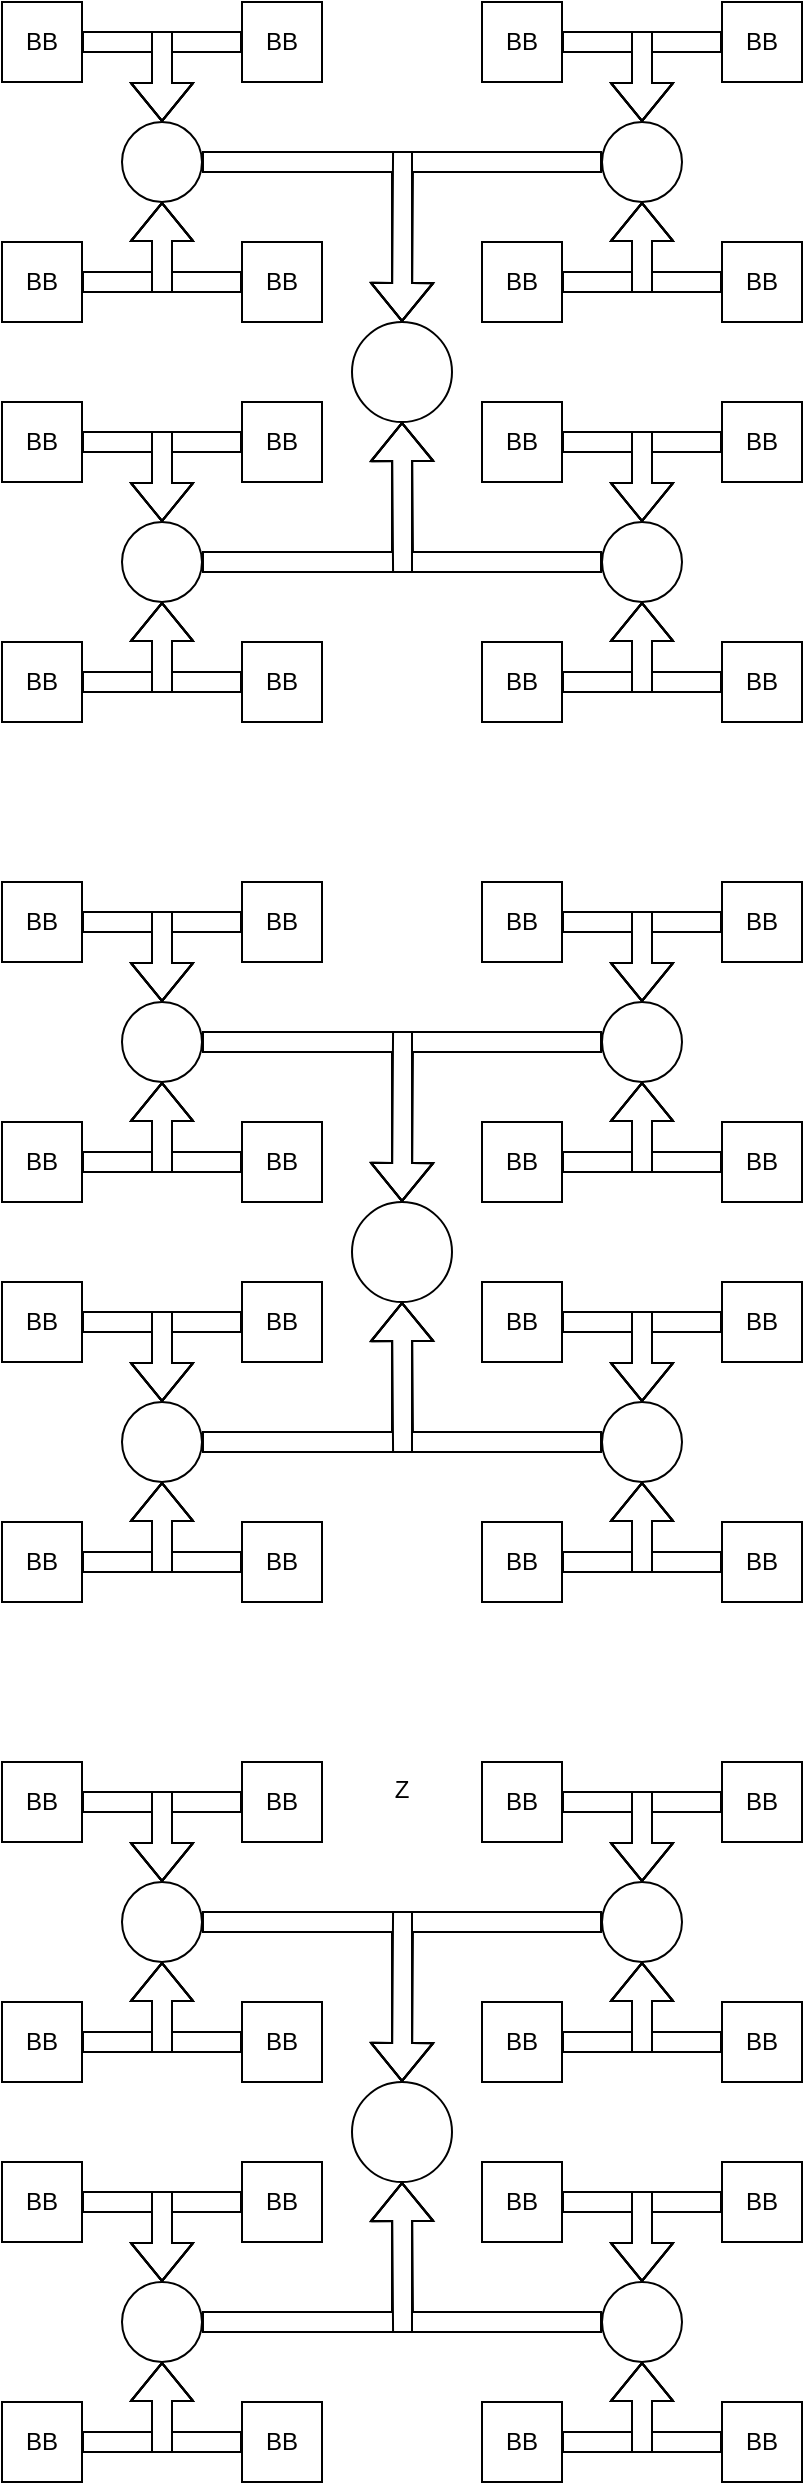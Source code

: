 <mxfile version="10.4.8" type="github"><diagram id="C-JWRk1kyg6GH-OiA57X" name="Page-1"><mxGraphModel dx="1420" dy="621" grid="1" gridSize="10" guides="1" tooltips="1" connect="1" arrows="1" fold="1" page="1" pageScale="1" pageWidth="850" pageHeight="1100" math="0" shadow="0"><root><mxCell id="0"/><mxCell id="1" parent="0"/><mxCell id="O4OScxriI_tctqUObQBz-1" value="" style="group" vertex="1" connectable="0" parent="1"><mxGeometry x="40" y="40" width="400" height="360" as="geometry"/></mxCell><mxCell id="O4OScxriI_tctqUObQBz-2" value="" style="group" vertex="1" connectable="0" parent="O4OScxriI_tctqUObQBz-1"><mxGeometry width="160" height="160" as="geometry"/></mxCell><mxCell id="O4OScxriI_tctqUObQBz-3" value="BB" style="rounded=0;whiteSpace=wrap;html=1;" vertex="1" parent="O4OScxriI_tctqUObQBz-2"><mxGeometry width="40" height="40" as="geometry"/></mxCell><mxCell id="O4OScxriI_tctqUObQBz-4" value="BB" style="rounded=0;whiteSpace=wrap;html=1;" vertex="1" parent="O4OScxriI_tctqUObQBz-2"><mxGeometry x="120" width="40" height="40" as="geometry"/></mxCell><mxCell id="O4OScxriI_tctqUObQBz-5" value="BB" style="rounded=0;whiteSpace=wrap;html=1;" vertex="1" parent="O4OScxriI_tctqUObQBz-2"><mxGeometry x="120" y="120" width="40" height="40" as="geometry"/></mxCell><mxCell id="O4OScxriI_tctqUObQBz-6" value="BB" style="rounded=0;whiteSpace=wrap;html=1;" vertex="1" parent="O4OScxriI_tctqUObQBz-2"><mxGeometry y="120" width="40" height="40" as="geometry"/></mxCell><mxCell id="O4OScxriI_tctqUObQBz-7" value="" style="ellipse;whiteSpace=wrap;html=1;aspect=fixed;" vertex="1" parent="O4OScxriI_tctqUObQBz-2"><mxGeometry x="60" y="60" width="40" height="40" as="geometry"/></mxCell><mxCell id="O4OScxriI_tctqUObQBz-8" style="edgeStyle=orthogonalEdgeStyle;shape=flexArrow;rounded=0;orthogonalLoop=1;jettySize=auto;html=1;" edge="1" parent="O4OScxriI_tctqUObQBz-2" source="O4OScxriI_tctqUObQBz-3" target="O4OScxriI_tctqUObQBz-7"><mxGeometry relative="1" as="geometry"/></mxCell><mxCell id="O4OScxriI_tctqUObQBz-9" style="edgeStyle=orthogonalEdgeStyle;shape=flexArrow;rounded=0;orthogonalLoop=1;jettySize=auto;html=1;entryX=0.5;entryY=0;entryDx=0;entryDy=0;" edge="1" parent="O4OScxriI_tctqUObQBz-2" source="O4OScxriI_tctqUObQBz-4" target="O4OScxriI_tctqUObQBz-7"><mxGeometry relative="1" as="geometry"/></mxCell><mxCell id="O4OScxriI_tctqUObQBz-10" style="edgeStyle=orthogonalEdgeStyle;shape=flexArrow;rounded=0;orthogonalLoop=1;jettySize=auto;html=1;entryX=0.5;entryY=1;entryDx=0;entryDy=0;" edge="1" parent="O4OScxriI_tctqUObQBz-2" source="O4OScxriI_tctqUObQBz-5" target="O4OScxriI_tctqUObQBz-7"><mxGeometry relative="1" as="geometry"/></mxCell><mxCell id="O4OScxriI_tctqUObQBz-11" style="edgeStyle=orthogonalEdgeStyle;shape=flexArrow;rounded=0;orthogonalLoop=1;jettySize=auto;html=1;entryX=0.5;entryY=1;entryDx=0;entryDy=0;" edge="1" parent="O4OScxriI_tctqUObQBz-2" source="O4OScxriI_tctqUObQBz-6" target="O4OScxriI_tctqUObQBz-7"><mxGeometry relative="1" as="geometry"/></mxCell><mxCell id="O4OScxriI_tctqUObQBz-12" value="" style="group" vertex="1" connectable="0" parent="O4OScxriI_tctqUObQBz-1"><mxGeometry y="200" width="160" height="160" as="geometry"/></mxCell><mxCell id="O4OScxriI_tctqUObQBz-13" value="" style="group" vertex="1" connectable="0" parent="O4OScxriI_tctqUObQBz-12"><mxGeometry width="160" height="160" as="geometry"/></mxCell><mxCell id="O4OScxriI_tctqUObQBz-14" value="" style="group" vertex="1" connectable="0" parent="O4OScxriI_tctqUObQBz-13"><mxGeometry width="160" height="160" as="geometry"/></mxCell><mxCell id="O4OScxriI_tctqUObQBz-15" value="" style="group;container=1;" vertex="1" connectable="0" parent="O4OScxriI_tctqUObQBz-14"><mxGeometry width="160" height="160" as="geometry"/></mxCell><mxCell id="O4OScxriI_tctqUObQBz-16" value="BB" style="rounded=0;whiteSpace=wrap;html=1;" vertex="1" parent="O4OScxriI_tctqUObQBz-15"><mxGeometry width="40" height="40" as="geometry"/></mxCell><mxCell id="O4OScxriI_tctqUObQBz-17" value="BB" style="rounded=0;whiteSpace=wrap;html=1;" vertex="1" parent="O4OScxriI_tctqUObQBz-15"><mxGeometry x="120" width="40" height="40" as="geometry"/></mxCell><mxCell id="O4OScxriI_tctqUObQBz-18" value="BB" style="rounded=0;whiteSpace=wrap;html=1;" vertex="1" parent="O4OScxriI_tctqUObQBz-15"><mxGeometry x="120" y="120" width="40" height="40" as="geometry"/></mxCell><mxCell id="O4OScxriI_tctqUObQBz-19" value="BB" style="rounded=0;whiteSpace=wrap;html=1;" vertex="1" parent="O4OScxriI_tctqUObQBz-15"><mxGeometry y="120" width="40" height="40" as="geometry"/></mxCell><mxCell id="O4OScxriI_tctqUObQBz-20" value="" style="ellipse;whiteSpace=wrap;html=1;aspect=fixed;" vertex="1" parent="O4OScxriI_tctqUObQBz-15"><mxGeometry x="60" y="60" width="40" height="40" as="geometry"/></mxCell><mxCell id="O4OScxriI_tctqUObQBz-21" style="edgeStyle=orthogonalEdgeStyle;shape=flexArrow;rounded=0;orthogonalLoop=1;jettySize=auto;html=1;" edge="1" parent="O4OScxriI_tctqUObQBz-15" source="O4OScxriI_tctqUObQBz-16" target="O4OScxriI_tctqUObQBz-20"><mxGeometry relative="1" as="geometry"/></mxCell><mxCell id="O4OScxriI_tctqUObQBz-22" style="edgeStyle=orthogonalEdgeStyle;shape=flexArrow;rounded=0;orthogonalLoop=1;jettySize=auto;html=1;entryX=0.5;entryY=0;entryDx=0;entryDy=0;" edge="1" parent="O4OScxriI_tctqUObQBz-15" source="O4OScxriI_tctqUObQBz-17" target="O4OScxriI_tctqUObQBz-20"><mxGeometry relative="1" as="geometry"/></mxCell><mxCell id="O4OScxriI_tctqUObQBz-23" style="edgeStyle=orthogonalEdgeStyle;shape=flexArrow;rounded=0;orthogonalLoop=1;jettySize=auto;html=1;entryX=0.5;entryY=1;entryDx=0;entryDy=0;" edge="1" parent="O4OScxriI_tctqUObQBz-15" source="O4OScxriI_tctqUObQBz-18" target="O4OScxriI_tctqUObQBz-20"><mxGeometry relative="1" as="geometry"/></mxCell><mxCell id="O4OScxriI_tctqUObQBz-24" style="edgeStyle=orthogonalEdgeStyle;shape=flexArrow;rounded=0;orthogonalLoop=1;jettySize=auto;html=1;entryX=0.5;entryY=1;entryDx=0;entryDy=0;" edge="1" parent="O4OScxriI_tctqUObQBz-15" source="O4OScxriI_tctqUObQBz-19" target="O4OScxriI_tctqUObQBz-20"><mxGeometry relative="1" as="geometry"/></mxCell><mxCell id="O4OScxriI_tctqUObQBz-25" value="" style="ellipse;whiteSpace=wrap;html=1;aspect=fixed;" vertex="1" parent="O4OScxriI_tctqUObQBz-1"><mxGeometry x="175" y="160" width="50" height="50" as="geometry"/></mxCell><mxCell id="O4OScxriI_tctqUObQBz-26" value="" style="group" vertex="1" connectable="0" parent="O4OScxriI_tctqUObQBz-1"><mxGeometry x="240" width="160" height="160" as="geometry"/></mxCell><mxCell id="O4OScxriI_tctqUObQBz-27" value="" style="group" vertex="1" connectable="0" parent="O4OScxriI_tctqUObQBz-26"><mxGeometry width="160" height="160" as="geometry"/></mxCell><mxCell id="O4OScxriI_tctqUObQBz-28" value="" style="group;container=1;" vertex="1" connectable="0" parent="O4OScxriI_tctqUObQBz-27"><mxGeometry width="160" height="160" as="geometry"/></mxCell><mxCell id="O4OScxriI_tctqUObQBz-29" value="BB" style="rounded=0;whiteSpace=wrap;html=1;" vertex="1" parent="O4OScxriI_tctqUObQBz-28"><mxGeometry width="40" height="40" as="geometry"/></mxCell><mxCell id="O4OScxriI_tctqUObQBz-30" value="BB" style="rounded=0;whiteSpace=wrap;html=1;" vertex="1" parent="O4OScxriI_tctqUObQBz-28"><mxGeometry x="120" width="40" height="40" as="geometry"/></mxCell><mxCell id="O4OScxriI_tctqUObQBz-31" value="BB" style="rounded=0;whiteSpace=wrap;html=1;" vertex="1" parent="O4OScxriI_tctqUObQBz-28"><mxGeometry x="120" y="120" width="40" height="40" as="geometry"/></mxCell><mxCell id="O4OScxriI_tctqUObQBz-32" value="BB" style="rounded=0;whiteSpace=wrap;html=1;" vertex="1" parent="O4OScxriI_tctqUObQBz-28"><mxGeometry y="120" width="40" height="40" as="geometry"/></mxCell><mxCell id="O4OScxriI_tctqUObQBz-33" value="" style="ellipse;whiteSpace=wrap;html=1;aspect=fixed;" vertex="1" parent="O4OScxriI_tctqUObQBz-28"><mxGeometry x="60" y="60" width="40" height="40" as="geometry"/></mxCell><mxCell id="O4OScxriI_tctqUObQBz-34" style="edgeStyle=orthogonalEdgeStyle;shape=flexArrow;rounded=0;orthogonalLoop=1;jettySize=auto;html=1;" edge="1" parent="O4OScxriI_tctqUObQBz-28" source="O4OScxriI_tctqUObQBz-29" target="O4OScxriI_tctqUObQBz-33"><mxGeometry relative="1" as="geometry"/></mxCell><mxCell id="O4OScxriI_tctqUObQBz-35" style="edgeStyle=orthogonalEdgeStyle;shape=flexArrow;rounded=0;orthogonalLoop=1;jettySize=auto;html=1;entryX=0.5;entryY=0;entryDx=0;entryDy=0;" edge="1" parent="O4OScxriI_tctqUObQBz-28" source="O4OScxriI_tctqUObQBz-30" target="O4OScxriI_tctqUObQBz-33"><mxGeometry relative="1" as="geometry"/></mxCell><mxCell id="O4OScxriI_tctqUObQBz-36" style="edgeStyle=orthogonalEdgeStyle;shape=flexArrow;rounded=0;orthogonalLoop=1;jettySize=auto;html=1;entryX=0.5;entryY=1;entryDx=0;entryDy=0;" edge="1" parent="O4OScxriI_tctqUObQBz-28" source="O4OScxriI_tctqUObQBz-31" target="O4OScxriI_tctqUObQBz-33"><mxGeometry relative="1" as="geometry"/></mxCell><mxCell id="O4OScxriI_tctqUObQBz-37" style="edgeStyle=orthogonalEdgeStyle;shape=flexArrow;rounded=0;orthogonalLoop=1;jettySize=auto;html=1;entryX=0.5;entryY=1;entryDx=0;entryDy=0;" edge="1" parent="O4OScxriI_tctqUObQBz-28" source="O4OScxriI_tctqUObQBz-32" target="O4OScxriI_tctqUObQBz-33"><mxGeometry relative="1" as="geometry"/></mxCell><mxCell id="O4OScxriI_tctqUObQBz-38" value="" style="group" vertex="1" connectable="0" parent="O4OScxriI_tctqUObQBz-1"><mxGeometry x="240" y="200" width="160" height="160" as="geometry"/></mxCell><mxCell id="O4OScxriI_tctqUObQBz-39" value="" style="group" vertex="1" connectable="0" parent="O4OScxriI_tctqUObQBz-38"><mxGeometry width="160" height="160" as="geometry"/></mxCell><mxCell id="O4OScxriI_tctqUObQBz-40" value="" style="group" vertex="1" connectable="0" parent="O4OScxriI_tctqUObQBz-39"><mxGeometry width="160" height="160" as="geometry"/></mxCell><mxCell id="O4OScxriI_tctqUObQBz-41" value="" style="group" vertex="1" connectable="0" parent="O4OScxriI_tctqUObQBz-40"><mxGeometry width="160" height="160" as="geometry"/></mxCell><mxCell id="O4OScxriI_tctqUObQBz-42" value="" style="group" vertex="1" connectable="0" parent="O4OScxriI_tctqUObQBz-41"><mxGeometry width="160" height="160" as="geometry"/></mxCell><mxCell id="O4OScxriI_tctqUObQBz-43" value="" style="group" vertex="1" connectable="0" parent="O4OScxriI_tctqUObQBz-42"><mxGeometry width="160" height="160" as="geometry"/></mxCell><mxCell id="O4OScxriI_tctqUObQBz-44" value="" style="group" vertex="1" connectable="0" parent="O4OScxriI_tctqUObQBz-43"><mxGeometry width="160" height="160" as="geometry"/></mxCell><mxCell id="O4OScxriI_tctqUObQBz-45" value="" style="group" vertex="1" connectable="0" parent="O4OScxriI_tctqUObQBz-44"><mxGeometry width="160" height="160" as="geometry"/></mxCell><mxCell id="O4OScxriI_tctqUObQBz-46" value="" style="group;container=1;" vertex="1" connectable="0" parent="O4OScxriI_tctqUObQBz-45"><mxGeometry width="160" height="160" as="geometry"/></mxCell><mxCell id="O4OScxriI_tctqUObQBz-47" value="BB" style="rounded=0;whiteSpace=wrap;html=1;" vertex="1" parent="O4OScxriI_tctqUObQBz-46"><mxGeometry width="40" height="40" as="geometry"/></mxCell><mxCell id="O4OScxriI_tctqUObQBz-48" value="BB" style="rounded=0;whiteSpace=wrap;html=1;" vertex="1" parent="O4OScxriI_tctqUObQBz-46"><mxGeometry x="120" width="40" height="40" as="geometry"/></mxCell><mxCell id="O4OScxriI_tctqUObQBz-49" value="BB" style="rounded=0;whiteSpace=wrap;html=1;" vertex="1" parent="O4OScxriI_tctqUObQBz-46"><mxGeometry x="120" y="120" width="40" height="40" as="geometry"/></mxCell><mxCell id="O4OScxriI_tctqUObQBz-50" value="BB" style="rounded=0;whiteSpace=wrap;html=1;" vertex="1" parent="O4OScxriI_tctqUObQBz-46"><mxGeometry y="120" width="40" height="40" as="geometry"/></mxCell><mxCell id="O4OScxriI_tctqUObQBz-51" value="" style="ellipse;whiteSpace=wrap;html=1;aspect=fixed;" vertex="1" parent="O4OScxriI_tctqUObQBz-46"><mxGeometry x="60" y="60" width="40" height="40" as="geometry"/></mxCell><mxCell id="O4OScxriI_tctqUObQBz-52" style="edgeStyle=orthogonalEdgeStyle;shape=flexArrow;rounded=0;orthogonalLoop=1;jettySize=auto;html=1;" edge="1" parent="O4OScxriI_tctqUObQBz-46" source="O4OScxriI_tctqUObQBz-47" target="O4OScxriI_tctqUObQBz-51"><mxGeometry relative="1" as="geometry"/></mxCell><mxCell id="O4OScxriI_tctqUObQBz-53" style="edgeStyle=orthogonalEdgeStyle;shape=flexArrow;rounded=0;orthogonalLoop=1;jettySize=auto;html=1;entryX=0.5;entryY=0;entryDx=0;entryDy=0;" edge="1" parent="O4OScxriI_tctqUObQBz-46" source="O4OScxriI_tctqUObQBz-48" target="O4OScxriI_tctqUObQBz-51"><mxGeometry relative="1" as="geometry"/></mxCell><mxCell id="O4OScxriI_tctqUObQBz-54" style="edgeStyle=orthogonalEdgeStyle;shape=flexArrow;rounded=0;orthogonalLoop=1;jettySize=auto;html=1;entryX=0.5;entryY=1;entryDx=0;entryDy=0;" edge="1" parent="O4OScxriI_tctqUObQBz-46" source="O4OScxriI_tctqUObQBz-49" target="O4OScxriI_tctqUObQBz-51"><mxGeometry relative="1" as="geometry"/></mxCell><mxCell id="O4OScxriI_tctqUObQBz-55" style="edgeStyle=orthogonalEdgeStyle;shape=flexArrow;rounded=0;orthogonalLoop=1;jettySize=auto;html=1;entryX=0.5;entryY=1;entryDx=0;entryDy=0;" edge="1" parent="O4OScxriI_tctqUObQBz-46" source="O4OScxriI_tctqUObQBz-50" target="O4OScxriI_tctqUObQBz-51"><mxGeometry relative="1" as="geometry"/></mxCell><mxCell id="O4OScxriI_tctqUObQBz-56" style="edgeStyle=orthogonalEdgeStyle;shape=flexArrow;rounded=0;orthogonalLoop=1;jettySize=auto;html=1;entryX=0.5;entryY=1;entryDx=0;entryDy=0;" edge="1" parent="O4OScxriI_tctqUObQBz-1" source="O4OScxriI_tctqUObQBz-20" target="O4OScxriI_tctqUObQBz-25"><mxGeometry relative="1" as="geometry"/></mxCell><mxCell id="O4OScxriI_tctqUObQBz-57" style="edgeStyle=orthogonalEdgeStyle;shape=flexArrow;rounded=0;orthogonalLoop=1;jettySize=auto;html=1;" edge="1" parent="O4OScxriI_tctqUObQBz-1" source="O4OScxriI_tctqUObQBz-51"><mxGeometry relative="1" as="geometry"><mxPoint x="200" y="210" as="targetPoint"/></mxGeometry></mxCell><mxCell id="O4OScxriI_tctqUObQBz-58" style="edgeStyle=orthogonalEdgeStyle;shape=flexArrow;rounded=0;orthogonalLoop=1;jettySize=auto;html=1;" edge="1" parent="O4OScxriI_tctqUObQBz-1" source="O4OScxriI_tctqUObQBz-7" target="O4OScxriI_tctqUObQBz-25"><mxGeometry relative="1" as="geometry"/></mxCell><mxCell id="O4OScxriI_tctqUObQBz-59" style="edgeStyle=orthogonalEdgeStyle;shape=flexArrow;rounded=0;orthogonalLoop=1;jettySize=auto;html=1;" edge="1" parent="O4OScxriI_tctqUObQBz-1" source="O4OScxriI_tctqUObQBz-33"><mxGeometry relative="1" as="geometry"><mxPoint x="200" y="160" as="targetPoint"/></mxGeometry></mxCell><mxCell id="O4OScxriI_tctqUObQBz-60" value="" style="group" vertex="1" connectable="0" parent="1"><mxGeometry x="40" y="480" width="400" height="360" as="geometry"/></mxCell><mxCell id="O4OScxriI_tctqUObQBz-61" value="" style="group" vertex="1" connectable="0" parent="O4OScxriI_tctqUObQBz-60"><mxGeometry width="160" height="160" as="geometry"/></mxCell><mxCell id="O4OScxriI_tctqUObQBz-62" value="BB" style="rounded=0;whiteSpace=wrap;html=1;" vertex="1" parent="O4OScxriI_tctqUObQBz-61"><mxGeometry width="40" height="40" as="geometry"/></mxCell><mxCell id="O4OScxriI_tctqUObQBz-63" value="BB" style="rounded=0;whiteSpace=wrap;html=1;" vertex="1" parent="O4OScxriI_tctqUObQBz-61"><mxGeometry x="120" width="40" height="40" as="geometry"/></mxCell><mxCell id="O4OScxriI_tctqUObQBz-64" value="BB" style="rounded=0;whiteSpace=wrap;html=1;" vertex="1" parent="O4OScxriI_tctqUObQBz-61"><mxGeometry x="120" y="120" width="40" height="40" as="geometry"/></mxCell><mxCell id="O4OScxriI_tctqUObQBz-65" value="BB" style="rounded=0;whiteSpace=wrap;html=1;" vertex="1" parent="O4OScxriI_tctqUObQBz-61"><mxGeometry y="120" width="40" height="40" as="geometry"/></mxCell><mxCell id="O4OScxriI_tctqUObQBz-66" value="" style="ellipse;whiteSpace=wrap;html=1;aspect=fixed;" vertex="1" parent="O4OScxriI_tctqUObQBz-61"><mxGeometry x="60" y="60" width="40" height="40" as="geometry"/></mxCell><mxCell id="O4OScxriI_tctqUObQBz-67" style="edgeStyle=orthogonalEdgeStyle;shape=flexArrow;rounded=0;orthogonalLoop=1;jettySize=auto;html=1;" edge="1" parent="O4OScxriI_tctqUObQBz-61" source="O4OScxriI_tctqUObQBz-62" target="O4OScxriI_tctqUObQBz-66"><mxGeometry relative="1" as="geometry"/></mxCell><mxCell id="O4OScxriI_tctqUObQBz-68" style="edgeStyle=orthogonalEdgeStyle;shape=flexArrow;rounded=0;orthogonalLoop=1;jettySize=auto;html=1;entryX=0.5;entryY=0;entryDx=0;entryDy=0;" edge="1" parent="O4OScxriI_tctqUObQBz-61" source="O4OScxriI_tctqUObQBz-63" target="O4OScxriI_tctqUObQBz-66"><mxGeometry relative="1" as="geometry"/></mxCell><mxCell id="O4OScxriI_tctqUObQBz-69" style="edgeStyle=orthogonalEdgeStyle;shape=flexArrow;rounded=0;orthogonalLoop=1;jettySize=auto;html=1;entryX=0.5;entryY=1;entryDx=0;entryDy=0;" edge="1" parent="O4OScxriI_tctqUObQBz-61" source="O4OScxriI_tctqUObQBz-64" target="O4OScxriI_tctqUObQBz-66"><mxGeometry relative="1" as="geometry"/></mxCell><mxCell id="O4OScxriI_tctqUObQBz-70" style="edgeStyle=orthogonalEdgeStyle;shape=flexArrow;rounded=0;orthogonalLoop=1;jettySize=auto;html=1;entryX=0.5;entryY=1;entryDx=0;entryDy=0;" edge="1" parent="O4OScxriI_tctqUObQBz-61" source="O4OScxriI_tctqUObQBz-65" target="O4OScxriI_tctqUObQBz-66"><mxGeometry relative="1" as="geometry"/></mxCell><mxCell id="O4OScxriI_tctqUObQBz-71" value="" style="group" vertex="1" connectable="0" parent="O4OScxriI_tctqUObQBz-60"><mxGeometry y="200" width="160" height="160" as="geometry"/></mxCell><mxCell id="O4OScxriI_tctqUObQBz-72" value="" style="group" vertex="1" connectable="0" parent="O4OScxriI_tctqUObQBz-71"><mxGeometry width="160" height="160" as="geometry"/></mxCell><mxCell id="O4OScxriI_tctqUObQBz-73" value="" style="group" vertex="1" connectable="0" parent="O4OScxriI_tctqUObQBz-72"><mxGeometry width="160" height="160" as="geometry"/></mxCell><mxCell id="O4OScxriI_tctqUObQBz-74" value="" style="group;container=1;" vertex="1" connectable="0" parent="O4OScxriI_tctqUObQBz-73"><mxGeometry width="160" height="160" as="geometry"/></mxCell><mxCell id="O4OScxriI_tctqUObQBz-75" value="BB" style="rounded=0;whiteSpace=wrap;html=1;" vertex="1" parent="O4OScxriI_tctqUObQBz-74"><mxGeometry width="40" height="40" as="geometry"/></mxCell><mxCell id="O4OScxriI_tctqUObQBz-76" value="BB" style="rounded=0;whiteSpace=wrap;html=1;" vertex="1" parent="O4OScxriI_tctqUObQBz-74"><mxGeometry x="120" width="40" height="40" as="geometry"/></mxCell><mxCell id="O4OScxriI_tctqUObQBz-77" value="BB" style="rounded=0;whiteSpace=wrap;html=1;" vertex="1" parent="O4OScxriI_tctqUObQBz-74"><mxGeometry x="120" y="120" width="40" height="40" as="geometry"/></mxCell><mxCell id="O4OScxriI_tctqUObQBz-78" value="BB" style="rounded=0;whiteSpace=wrap;html=1;" vertex="1" parent="O4OScxriI_tctqUObQBz-74"><mxGeometry y="120" width="40" height="40" as="geometry"/></mxCell><mxCell id="O4OScxriI_tctqUObQBz-79" value="" style="ellipse;whiteSpace=wrap;html=1;aspect=fixed;" vertex="1" parent="O4OScxriI_tctqUObQBz-74"><mxGeometry x="60" y="60" width="40" height="40" as="geometry"/></mxCell><mxCell id="O4OScxriI_tctqUObQBz-80" style="edgeStyle=orthogonalEdgeStyle;shape=flexArrow;rounded=0;orthogonalLoop=1;jettySize=auto;html=1;" edge="1" parent="O4OScxriI_tctqUObQBz-74" source="O4OScxriI_tctqUObQBz-75" target="O4OScxriI_tctqUObQBz-79"><mxGeometry relative="1" as="geometry"/></mxCell><mxCell id="O4OScxriI_tctqUObQBz-81" style="edgeStyle=orthogonalEdgeStyle;shape=flexArrow;rounded=0;orthogonalLoop=1;jettySize=auto;html=1;entryX=0.5;entryY=0;entryDx=0;entryDy=0;" edge="1" parent="O4OScxriI_tctqUObQBz-74" source="O4OScxriI_tctqUObQBz-76" target="O4OScxriI_tctqUObQBz-79"><mxGeometry relative="1" as="geometry"/></mxCell><mxCell id="O4OScxriI_tctqUObQBz-82" style="edgeStyle=orthogonalEdgeStyle;shape=flexArrow;rounded=0;orthogonalLoop=1;jettySize=auto;html=1;entryX=0.5;entryY=1;entryDx=0;entryDy=0;" edge="1" parent="O4OScxriI_tctqUObQBz-74" source="O4OScxriI_tctqUObQBz-77" target="O4OScxriI_tctqUObQBz-79"><mxGeometry relative="1" as="geometry"/></mxCell><mxCell id="O4OScxriI_tctqUObQBz-83" style="edgeStyle=orthogonalEdgeStyle;shape=flexArrow;rounded=0;orthogonalLoop=1;jettySize=auto;html=1;entryX=0.5;entryY=1;entryDx=0;entryDy=0;" edge="1" parent="O4OScxriI_tctqUObQBz-74" source="O4OScxriI_tctqUObQBz-78" target="O4OScxriI_tctqUObQBz-79"><mxGeometry relative="1" as="geometry"/></mxCell><mxCell id="O4OScxriI_tctqUObQBz-84" value="" style="ellipse;whiteSpace=wrap;html=1;aspect=fixed;" vertex="1" parent="O4OScxriI_tctqUObQBz-60"><mxGeometry x="175" y="160" width="50" height="50" as="geometry"/></mxCell><mxCell id="O4OScxriI_tctqUObQBz-85" value="" style="group" vertex="1" connectable="0" parent="O4OScxriI_tctqUObQBz-60"><mxGeometry x="240" width="160" height="160" as="geometry"/></mxCell><mxCell id="O4OScxriI_tctqUObQBz-86" value="" style="group" vertex="1" connectable="0" parent="O4OScxriI_tctqUObQBz-85"><mxGeometry width="160" height="160" as="geometry"/></mxCell><mxCell id="O4OScxriI_tctqUObQBz-87" value="" style="group;container=1;" vertex="1" connectable="0" parent="O4OScxriI_tctqUObQBz-86"><mxGeometry width="160" height="160" as="geometry"/></mxCell><mxCell id="O4OScxriI_tctqUObQBz-88" value="BB" style="rounded=0;whiteSpace=wrap;html=1;" vertex="1" parent="O4OScxriI_tctqUObQBz-87"><mxGeometry width="40" height="40" as="geometry"/></mxCell><mxCell id="O4OScxriI_tctqUObQBz-89" value="BB" style="rounded=0;whiteSpace=wrap;html=1;" vertex="1" parent="O4OScxriI_tctqUObQBz-87"><mxGeometry x="120" width="40" height="40" as="geometry"/></mxCell><mxCell id="O4OScxriI_tctqUObQBz-90" value="BB" style="rounded=0;whiteSpace=wrap;html=1;" vertex="1" parent="O4OScxriI_tctqUObQBz-87"><mxGeometry x="120" y="120" width="40" height="40" as="geometry"/></mxCell><mxCell id="O4OScxriI_tctqUObQBz-91" value="BB" style="rounded=0;whiteSpace=wrap;html=1;" vertex="1" parent="O4OScxriI_tctqUObQBz-87"><mxGeometry y="120" width="40" height="40" as="geometry"/></mxCell><mxCell id="O4OScxriI_tctqUObQBz-92" value="" style="ellipse;whiteSpace=wrap;html=1;aspect=fixed;" vertex="1" parent="O4OScxriI_tctqUObQBz-87"><mxGeometry x="60" y="60" width="40" height="40" as="geometry"/></mxCell><mxCell id="O4OScxriI_tctqUObQBz-93" style="edgeStyle=orthogonalEdgeStyle;shape=flexArrow;rounded=0;orthogonalLoop=1;jettySize=auto;html=1;" edge="1" parent="O4OScxriI_tctqUObQBz-87" source="O4OScxriI_tctqUObQBz-88" target="O4OScxriI_tctqUObQBz-92"><mxGeometry relative="1" as="geometry"/></mxCell><mxCell id="O4OScxriI_tctqUObQBz-94" style="edgeStyle=orthogonalEdgeStyle;shape=flexArrow;rounded=0;orthogonalLoop=1;jettySize=auto;html=1;entryX=0.5;entryY=0;entryDx=0;entryDy=0;" edge="1" parent="O4OScxriI_tctqUObQBz-87" source="O4OScxriI_tctqUObQBz-89" target="O4OScxriI_tctqUObQBz-92"><mxGeometry relative="1" as="geometry"/></mxCell><mxCell id="O4OScxriI_tctqUObQBz-95" style="edgeStyle=orthogonalEdgeStyle;shape=flexArrow;rounded=0;orthogonalLoop=1;jettySize=auto;html=1;entryX=0.5;entryY=1;entryDx=0;entryDy=0;" edge="1" parent="O4OScxriI_tctqUObQBz-87" source="O4OScxriI_tctqUObQBz-90" target="O4OScxriI_tctqUObQBz-92"><mxGeometry relative="1" as="geometry"/></mxCell><mxCell id="O4OScxriI_tctqUObQBz-96" style="edgeStyle=orthogonalEdgeStyle;shape=flexArrow;rounded=0;orthogonalLoop=1;jettySize=auto;html=1;entryX=0.5;entryY=1;entryDx=0;entryDy=0;" edge="1" parent="O4OScxriI_tctqUObQBz-87" source="O4OScxriI_tctqUObQBz-91" target="O4OScxriI_tctqUObQBz-92"><mxGeometry relative="1" as="geometry"/></mxCell><mxCell id="O4OScxriI_tctqUObQBz-97" value="" style="group" vertex="1" connectable="0" parent="O4OScxriI_tctqUObQBz-60"><mxGeometry x="240" y="200" width="160" height="160" as="geometry"/></mxCell><mxCell id="O4OScxriI_tctqUObQBz-98" value="" style="group" vertex="1" connectable="0" parent="O4OScxriI_tctqUObQBz-97"><mxGeometry width="160" height="160" as="geometry"/></mxCell><mxCell id="O4OScxriI_tctqUObQBz-99" value="" style="group" vertex="1" connectable="0" parent="O4OScxriI_tctqUObQBz-98"><mxGeometry width="160" height="160" as="geometry"/></mxCell><mxCell id="O4OScxriI_tctqUObQBz-100" value="" style="group" vertex="1" connectable="0" parent="O4OScxriI_tctqUObQBz-99"><mxGeometry width="160" height="160" as="geometry"/></mxCell><mxCell id="O4OScxriI_tctqUObQBz-101" value="" style="group" vertex="1" connectable="0" parent="O4OScxriI_tctqUObQBz-100"><mxGeometry width="160" height="160" as="geometry"/></mxCell><mxCell id="O4OScxriI_tctqUObQBz-102" value="" style="group" vertex="1" connectable="0" parent="O4OScxriI_tctqUObQBz-101"><mxGeometry width="160" height="160" as="geometry"/></mxCell><mxCell id="O4OScxriI_tctqUObQBz-103" value="" style="group" vertex="1" connectable="0" parent="O4OScxriI_tctqUObQBz-102"><mxGeometry width="160" height="160" as="geometry"/></mxCell><mxCell id="O4OScxriI_tctqUObQBz-104" value="" style="group" vertex="1" connectable="0" parent="O4OScxriI_tctqUObQBz-103"><mxGeometry width="160" height="160" as="geometry"/></mxCell><mxCell id="O4OScxriI_tctqUObQBz-105" value="" style="group;container=1;" vertex="1" connectable="0" parent="O4OScxriI_tctqUObQBz-104"><mxGeometry width="160" height="160" as="geometry"/></mxCell><mxCell id="O4OScxriI_tctqUObQBz-106" value="BB" style="rounded=0;whiteSpace=wrap;html=1;" vertex="1" parent="O4OScxriI_tctqUObQBz-105"><mxGeometry width="40" height="40" as="geometry"/></mxCell><mxCell id="O4OScxriI_tctqUObQBz-107" value="BB" style="rounded=0;whiteSpace=wrap;html=1;" vertex="1" parent="O4OScxriI_tctqUObQBz-105"><mxGeometry x="120" width="40" height="40" as="geometry"/></mxCell><mxCell id="O4OScxriI_tctqUObQBz-108" value="BB" style="rounded=0;whiteSpace=wrap;html=1;" vertex="1" parent="O4OScxriI_tctqUObQBz-105"><mxGeometry x="120" y="120" width="40" height="40" as="geometry"/></mxCell><mxCell id="O4OScxriI_tctqUObQBz-109" value="BB" style="rounded=0;whiteSpace=wrap;html=1;" vertex="1" parent="O4OScxriI_tctqUObQBz-105"><mxGeometry y="120" width="40" height="40" as="geometry"/></mxCell><mxCell id="O4OScxriI_tctqUObQBz-110" value="" style="ellipse;whiteSpace=wrap;html=1;aspect=fixed;" vertex="1" parent="O4OScxriI_tctqUObQBz-105"><mxGeometry x="60" y="60" width="40" height="40" as="geometry"/></mxCell><mxCell id="O4OScxriI_tctqUObQBz-111" style="edgeStyle=orthogonalEdgeStyle;shape=flexArrow;rounded=0;orthogonalLoop=1;jettySize=auto;html=1;" edge="1" parent="O4OScxriI_tctqUObQBz-105" source="O4OScxriI_tctqUObQBz-106" target="O4OScxriI_tctqUObQBz-110"><mxGeometry relative="1" as="geometry"/></mxCell><mxCell id="O4OScxriI_tctqUObQBz-112" style="edgeStyle=orthogonalEdgeStyle;shape=flexArrow;rounded=0;orthogonalLoop=1;jettySize=auto;html=1;entryX=0.5;entryY=0;entryDx=0;entryDy=0;" edge="1" parent="O4OScxriI_tctqUObQBz-105" source="O4OScxriI_tctqUObQBz-107" target="O4OScxriI_tctqUObQBz-110"><mxGeometry relative="1" as="geometry"/></mxCell><mxCell id="O4OScxriI_tctqUObQBz-113" style="edgeStyle=orthogonalEdgeStyle;shape=flexArrow;rounded=0;orthogonalLoop=1;jettySize=auto;html=1;entryX=0.5;entryY=1;entryDx=0;entryDy=0;" edge="1" parent="O4OScxriI_tctqUObQBz-105" source="O4OScxriI_tctqUObQBz-108" target="O4OScxriI_tctqUObQBz-110"><mxGeometry relative="1" as="geometry"/></mxCell><mxCell id="O4OScxriI_tctqUObQBz-114" style="edgeStyle=orthogonalEdgeStyle;shape=flexArrow;rounded=0;orthogonalLoop=1;jettySize=auto;html=1;entryX=0.5;entryY=1;entryDx=0;entryDy=0;" edge="1" parent="O4OScxriI_tctqUObQBz-105" source="O4OScxriI_tctqUObQBz-109" target="O4OScxriI_tctqUObQBz-110"><mxGeometry relative="1" as="geometry"/></mxCell><mxCell id="O4OScxriI_tctqUObQBz-115" style="edgeStyle=orthogonalEdgeStyle;shape=flexArrow;rounded=0;orthogonalLoop=1;jettySize=auto;html=1;entryX=0.5;entryY=1;entryDx=0;entryDy=0;" edge="1" parent="O4OScxriI_tctqUObQBz-60" source="O4OScxriI_tctqUObQBz-79" target="O4OScxriI_tctqUObQBz-84"><mxGeometry relative="1" as="geometry"/></mxCell><mxCell id="O4OScxriI_tctqUObQBz-116" style="edgeStyle=orthogonalEdgeStyle;shape=flexArrow;rounded=0;orthogonalLoop=1;jettySize=auto;html=1;" edge="1" parent="O4OScxriI_tctqUObQBz-60" source="O4OScxriI_tctqUObQBz-110"><mxGeometry relative="1" as="geometry"><mxPoint x="200" y="210" as="targetPoint"/></mxGeometry></mxCell><mxCell id="O4OScxriI_tctqUObQBz-117" style="edgeStyle=orthogonalEdgeStyle;shape=flexArrow;rounded=0;orthogonalLoop=1;jettySize=auto;html=1;" edge="1" parent="O4OScxriI_tctqUObQBz-60" source="O4OScxriI_tctqUObQBz-66" target="O4OScxriI_tctqUObQBz-84"><mxGeometry relative="1" as="geometry"/></mxCell><mxCell id="O4OScxriI_tctqUObQBz-118" style="edgeStyle=orthogonalEdgeStyle;shape=flexArrow;rounded=0;orthogonalLoop=1;jettySize=auto;html=1;" edge="1" parent="O4OScxriI_tctqUObQBz-60" source="O4OScxriI_tctqUObQBz-92"><mxGeometry relative="1" as="geometry"><mxPoint x="200" y="160" as="targetPoint"/></mxGeometry></mxCell><mxCell id="O4OScxriI_tctqUObQBz-119" value="Z" style="group" vertex="1" connectable="0" parent="1"><mxGeometry x="40" y="920" width="400" height="360" as="geometry"/></mxCell><mxCell id="O4OScxriI_tctqUObQBz-120" value="" style="group" vertex="1" connectable="0" parent="O4OScxriI_tctqUObQBz-119"><mxGeometry width="160" height="160" as="geometry"/></mxCell><mxCell id="O4OScxriI_tctqUObQBz-121" value="BB" style="rounded=0;whiteSpace=wrap;html=1;" vertex="1" parent="O4OScxriI_tctqUObQBz-120"><mxGeometry width="40" height="40" as="geometry"/></mxCell><mxCell id="O4OScxriI_tctqUObQBz-122" value="BB" style="rounded=0;whiteSpace=wrap;html=1;" vertex="1" parent="O4OScxriI_tctqUObQBz-120"><mxGeometry x="120" width="40" height="40" as="geometry"/></mxCell><mxCell id="O4OScxriI_tctqUObQBz-123" value="BB" style="rounded=0;whiteSpace=wrap;html=1;" vertex="1" parent="O4OScxriI_tctqUObQBz-120"><mxGeometry x="120" y="120" width="40" height="40" as="geometry"/></mxCell><mxCell id="O4OScxriI_tctqUObQBz-124" value="BB" style="rounded=0;whiteSpace=wrap;html=1;" vertex="1" parent="O4OScxriI_tctqUObQBz-120"><mxGeometry y="120" width="40" height="40" as="geometry"/></mxCell><mxCell id="O4OScxriI_tctqUObQBz-125" value="" style="ellipse;whiteSpace=wrap;html=1;aspect=fixed;" vertex="1" parent="O4OScxriI_tctqUObQBz-120"><mxGeometry x="60" y="60" width="40" height="40" as="geometry"/></mxCell><mxCell id="O4OScxriI_tctqUObQBz-126" style="edgeStyle=orthogonalEdgeStyle;shape=flexArrow;rounded=0;orthogonalLoop=1;jettySize=auto;html=1;" edge="1" parent="O4OScxriI_tctqUObQBz-120" source="O4OScxriI_tctqUObQBz-121" target="O4OScxriI_tctqUObQBz-125"><mxGeometry relative="1" as="geometry"/></mxCell><mxCell id="O4OScxriI_tctqUObQBz-127" style="edgeStyle=orthogonalEdgeStyle;shape=flexArrow;rounded=0;orthogonalLoop=1;jettySize=auto;html=1;entryX=0.5;entryY=0;entryDx=0;entryDy=0;" edge="1" parent="O4OScxriI_tctqUObQBz-120" source="O4OScxriI_tctqUObQBz-122" target="O4OScxriI_tctqUObQBz-125"><mxGeometry relative="1" as="geometry"/></mxCell><mxCell id="O4OScxriI_tctqUObQBz-128" style="edgeStyle=orthogonalEdgeStyle;shape=flexArrow;rounded=0;orthogonalLoop=1;jettySize=auto;html=1;entryX=0.5;entryY=1;entryDx=0;entryDy=0;" edge="1" parent="O4OScxriI_tctqUObQBz-120" source="O4OScxriI_tctqUObQBz-123" target="O4OScxriI_tctqUObQBz-125"><mxGeometry relative="1" as="geometry"/></mxCell><mxCell id="O4OScxriI_tctqUObQBz-129" style="edgeStyle=orthogonalEdgeStyle;shape=flexArrow;rounded=0;orthogonalLoop=1;jettySize=auto;html=1;entryX=0.5;entryY=1;entryDx=0;entryDy=0;" edge="1" parent="O4OScxriI_tctqUObQBz-120" source="O4OScxriI_tctqUObQBz-124" target="O4OScxriI_tctqUObQBz-125"><mxGeometry relative="1" as="geometry"/></mxCell><mxCell id="O4OScxriI_tctqUObQBz-130" value="" style="group" vertex="1" connectable="0" parent="O4OScxriI_tctqUObQBz-119"><mxGeometry y="200" width="160" height="160" as="geometry"/></mxCell><mxCell id="O4OScxriI_tctqUObQBz-131" value="" style="group" vertex="1" connectable="0" parent="O4OScxriI_tctqUObQBz-130"><mxGeometry width="160" height="160" as="geometry"/></mxCell><mxCell id="O4OScxriI_tctqUObQBz-132" value="" style="group" vertex="1" connectable="0" parent="O4OScxriI_tctqUObQBz-131"><mxGeometry width="160" height="160" as="geometry"/></mxCell><mxCell id="O4OScxriI_tctqUObQBz-133" value="" style="group;container=1;" vertex="1" connectable="0" parent="O4OScxriI_tctqUObQBz-132"><mxGeometry width="160" height="160" as="geometry"/></mxCell><mxCell id="O4OScxriI_tctqUObQBz-134" value="BB" style="rounded=0;whiteSpace=wrap;html=1;" vertex="1" parent="O4OScxriI_tctqUObQBz-133"><mxGeometry width="40" height="40" as="geometry"/></mxCell><mxCell id="O4OScxriI_tctqUObQBz-135" value="BB" style="rounded=0;whiteSpace=wrap;html=1;" vertex="1" parent="O4OScxriI_tctqUObQBz-133"><mxGeometry x="120" width="40" height="40" as="geometry"/></mxCell><mxCell id="O4OScxriI_tctqUObQBz-136" value="BB" style="rounded=0;whiteSpace=wrap;html=1;" vertex="1" parent="O4OScxriI_tctqUObQBz-133"><mxGeometry x="120" y="120" width="40" height="40" as="geometry"/></mxCell><mxCell id="O4OScxriI_tctqUObQBz-137" value="BB" style="rounded=0;whiteSpace=wrap;html=1;" vertex="1" parent="O4OScxriI_tctqUObQBz-133"><mxGeometry y="120" width="40" height="40" as="geometry"/></mxCell><mxCell id="O4OScxriI_tctqUObQBz-138" value="" style="ellipse;whiteSpace=wrap;html=1;aspect=fixed;" vertex="1" parent="O4OScxriI_tctqUObQBz-133"><mxGeometry x="60" y="60" width="40" height="40" as="geometry"/></mxCell><mxCell id="O4OScxriI_tctqUObQBz-139" style="edgeStyle=orthogonalEdgeStyle;shape=flexArrow;rounded=0;orthogonalLoop=1;jettySize=auto;html=1;" edge="1" parent="O4OScxriI_tctqUObQBz-133" source="O4OScxriI_tctqUObQBz-134" target="O4OScxriI_tctqUObQBz-138"><mxGeometry relative="1" as="geometry"/></mxCell><mxCell id="O4OScxriI_tctqUObQBz-140" style="edgeStyle=orthogonalEdgeStyle;shape=flexArrow;rounded=0;orthogonalLoop=1;jettySize=auto;html=1;entryX=0.5;entryY=0;entryDx=0;entryDy=0;" edge="1" parent="O4OScxriI_tctqUObQBz-133" source="O4OScxriI_tctqUObQBz-135" target="O4OScxriI_tctqUObQBz-138"><mxGeometry relative="1" as="geometry"/></mxCell><mxCell id="O4OScxriI_tctqUObQBz-141" style="edgeStyle=orthogonalEdgeStyle;shape=flexArrow;rounded=0;orthogonalLoop=1;jettySize=auto;html=1;entryX=0.5;entryY=1;entryDx=0;entryDy=0;" edge="1" parent="O4OScxriI_tctqUObQBz-133" source="O4OScxriI_tctqUObQBz-136" target="O4OScxriI_tctqUObQBz-138"><mxGeometry relative="1" as="geometry"/></mxCell><mxCell id="O4OScxriI_tctqUObQBz-142" style="edgeStyle=orthogonalEdgeStyle;shape=flexArrow;rounded=0;orthogonalLoop=1;jettySize=auto;html=1;entryX=0.5;entryY=1;entryDx=0;entryDy=0;" edge="1" parent="O4OScxriI_tctqUObQBz-133" source="O4OScxriI_tctqUObQBz-137" target="O4OScxriI_tctqUObQBz-138"><mxGeometry relative="1" as="geometry"/></mxCell><mxCell id="O4OScxriI_tctqUObQBz-143" value="" style="ellipse;whiteSpace=wrap;html=1;aspect=fixed;" vertex="1" parent="O4OScxriI_tctqUObQBz-119"><mxGeometry x="175" y="160" width="50" height="50" as="geometry"/></mxCell><mxCell id="O4OScxriI_tctqUObQBz-144" value="" style="group" vertex="1" connectable="0" parent="O4OScxriI_tctqUObQBz-119"><mxGeometry x="240" width="160" height="160" as="geometry"/></mxCell><mxCell id="O4OScxriI_tctqUObQBz-145" value="" style="group" vertex="1" connectable="0" parent="O4OScxriI_tctqUObQBz-144"><mxGeometry width="160" height="160" as="geometry"/></mxCell><mxCell id="O4OScxriI_tctqUObQBz-146" value="" style="group;container=1;" vertex="1" connectable="0" parent="O4OScxriI_tctqUObQBz-145"><mxGeometry width="160" height="160" as="geometry"/></mxCell><mxCell id="O4OScxriI_tctqUObQBz-147" value="BB" style="rounded=0;whiteSpace=wrap;html=1;" vertex="1" parent="O4OScxriI_tctqUObQBz-146"><mxGeometry width="40" height="40" as="geometry"/></mxCell><mxCell id="O4OScxriI_tctqUObQBz-148" value="BB" style="rounded=0;whiteSpace=wrap;html=1;" vertex="1" parent="O4OScxriI_tctqUObQBz-146"><mxGeometry x="120" width="40" height="40" as="geometry"/></mxCell><mxCell id="O4OScxriI_tctqUObQBz-149" value="BB" style="rounded=0;whiteSpace=wrap;html=1;" vertex="1" parent="O4OScxriI_tctqUObQBz-146"><mxGeometry x="120" y="120" width="40" height="40" as="geometry"/></mxCell><mxCell id="O4OScxriI_tctqUObQBz-150" value="BB" style="rounded=0;whiteSpace=wrap;html=1;" vertex="1" parent="O4OScxriI_tctqUObQBz-146"><mxGeometry y="120" width="40" height="40" as="geometry"/></mxCell><mxCell id="O4OScxriI_tctqUObQBz-151" value="" style="ellipse;whiteSpace=wrap;html=1;aspect=fixed;" vertex="1" parent="O4OScxriI_tctqUObQBz-146"><mxGeometry x="60" y="60" width="40" height="40" as="geometry"/></mxCell><mxCell id="O4OScxriI_tctqUObQBz-152" style="edgeStyle=orthogonalEdgeStyle;shape=flexArrow;rounded=0;orthogonalLoop=1;jettySize=auto;html=1;" edge="1" parent="O4OScxriI_tctqUObQBz-146" source="O4OScxriI_tctqUObQBz-147" target="O4OScxriI_tctqUObQBz-151"><mxGeometry relative="1" as="geometry"/></mxCell><mxCell id="O4OScxriI_tctqUObQBz-153" style="edgeStyle=orthogonalEdgeStyle;shape=flexArrow;rounded=0;orthogonalLoop=1;jettySize=auto;html=1;entryX=0.5;entryY=0;entryDx=0;entryDy=0;" edge="1" parent="O4OScxriI_tctqUObQBz-146" source="O4OScxriI_tctqUObQBz-148" target="O4OScxriI_tctqUObQBz-151"><mxGeometry relative="1" as="geometry"/></mxCell><mxCell id="O4OScxriI_tctqUObQBz-154" style="edgeStyle=orthogonalEdgeStyle;shape=flexArrow;rounded=0;orthogonalLoop=1;jettySize=auto;html=1;entryX=0.5;entryY=1;entryDx=0;entryDy=0;" edge="1" parent="O4OScxriI_tctqUObQBz-146" source="O4OScxriI_tctqUObQBz-149" target="O4OScxriI_tctqUObQBz-151"><mxGeometry relative="1" as="geometry"/></mxCell><mxCell id="O4OScxriI_tctqUObQBz-155" style="edgeStyle=orthogonalEdgeStyle;shape=flexArrow;rounded=0;orthogonalLoop=1;jettySize=auto;html=1;entryX=0.5;entryY=1;entryDx=0;entryDy=0;" edge="1" parent="O4OScxriI_tctqUObQBz-146" source="O4OScxriI_tctqUObQBz-150" target="O4OScxriI_tctqUObQBz-151"><mxGeometry relative="1" as="geometry"/></mxCell><mxCell id="O4OScxriI_tctqUObQBz-156" value="" style="group" vertex="1" connectable="0" parent="O4OScxriI_tctqUObQBz-119"><mxGeometry x="240" y="200" width="160" height="160" as="geometry"/></mxCell><mxCell id="O4OScxriI_tctqUObQBz-157" value="" style="group" vertex="1" connectable="0" parent="O4OScxriI_tctqUObQBz-156"><mxGeometry width="160" height="160" as="geometry"/></mxCell><mxCell id="O4OScxriI_tctqUObQBz-158" value="" style="group" vertex="1" connectable="0" parent="O4OScxriI_tctqUObQBz-157"><mxGeometry width="160" height="160" as="geometry"/></mxCell><mxCell id="O4OScxriI_tctqUObQBz-159" value="" style="group" vertex="1" connectable="0" parent="O4OScxriI_tctqUObQBz-158"><mxGeometry width="160" height="160" as="geometry"/></mxCell><mxCell id="O4OScxriI_tctqUObQBz-160" value="" style="group" vertex="1" connectable="0" parent="O4OScxriI_tctqUObQBz-159"><mxGeometry width="160" height="160" as="geometry"/></mxCell><mxCell id="O4OScxriI_tctqUObQBz-161" value="" style="group" vertex="1" connectable="0" parent="O4OScxriI_tctqUObQBz-160"><mxGeometry width="160" height="160" as="geometry"/></mxCell><mxCell id="O4OScxriI_tctqUObQBz-162" value="" style="group" vertex="1" connectable="0" parent="O4OScxriI_tctqUObQBz-161"><mxGeometry width="160" height="160" as="geometry"/></mxCell><mxCell id="O4OScxriI_tctqUObQBz-163" value="" style="group" vertex="1" connectable="0" parent="O4OScxriI_tctqUObQBz-162"><mxGeometry width="160" height="160" as="geometry"/></mxCell><mxCell id="O4OScxriI_tctqUObQBz-164" value="" style="group;container=1;" vertex="1" connectable="0" parent="O4OScxriI_tctqUObQBz-163"><mxGeometry width="160" height="160" as="geometry"/></mxCell><mxCell id="O4OScxriI_tctqUObQBz-165" value="BB" style="rounded=0;whiteSpace=wrap;html=1;" vertex="1" parent="O4OScxriI_tctqUObQBz-164"><mxGeometry width="40" height="40" as="geometry"/></mxCell><mxCell id="O4OScxriI_tctqUObQBz-166" value="BB" style="rounded=0;whiteSpace=wrap;html=1;" vertex="1" parent="O4OScxriI_tctqUObQBz-164"><mxGeometry x="120" width="40" height="40" as="geometry"/></mxCell><mxCell id="O4OScxriI_tctqUObQBz-167" value="BB" style="rounded=0;whiteSpace=wrap;html=1;" vertex="1" parent="O4OScxriI_tctqUObQBz-164"><mxGeometry x="120" y="120" width="40" height="40" as="geometry"/></mxCell><mxCell id="O4OScxriI_tctqUObQBz-168" value="BB" style="rounded=0;whiteSpace=wrap;html=1;" vertex="1" parent="O4OScxriI_tctqUObQBz-164"><mxGeometry y="120" width="40" height="40" as="geometry"/></mxCell><mxCell id="O4OScxriI_tctqUObQBz-169" value="" style="ellipse;whiteSpace=wrap;html=1;aspect=fixed;" vertex="1" parent="O4OScxriI_tctqUObQBz-164"><mxGeometry x="60" y="60" width="40" height="40" as="geometry"/></mxCell><mxCell id="O4OScxriI_tctqUObQBz-170" style="edgeStyle=orthogonalEdgeStyle;shape=flexArrow;rounded=0;orthogonalLoop=1;jettySize=auto;html=1;" edge="1" parent="O4OScxriI_tctqUObQBz-164" source="O4OScxriI_tctqUObQBz-165" target="O4OScxriI_tctqUObQBz-169"><mxGeometry relative="1" as="geometry"/></mxCell><mxCell id="O4OScxriI_tctqUObQBz-171" style="edgeStyle=orthogonalEdgeStyle;shape=flexArrow;rounded=0;orthogonalLoop=1;jettySize=auto;html=1;entryX=0.5;entryY=0;entryDx=0;entryDy=0;" edge="1" parent="O4OScxriI_tctqUObQBz-164" source="O4OScxriI_tctqUObQBz-166" target="O4OScxriI_tctqUObQBz-169"><mxGeometry relative="1" as="geometry"/></mxCell><mxCell id="O4OScxriI_tctqUObQBz-172" style="edgeStyle=orthogonalEdgeStyle;shape=flexArrow;rounded=0;orthogonalLoop=1;jettySize=auto;html=1;entryX=0.5;entryY=1;entryDx=0;entryDy=0;" edge="1" parent="O4OScxriI_tctqUObQBz-164" source="O4OScxriI_tctqUObQBz-167" target="O4OScxriI_tctqUObQBz-169"><mxGeometry relative="1" as="geometry"/></mxCell><mxCell id="O4OScxriI_tctqUObQBz-173" style="edgeStyle=orthogonalEdgeStyle;shape=flexArrow;rounded=0;orthogonalLoop=1;jettySize=auto;html=1;entryX=0.5;entryY=1;entryDx=0;entryDy=0;" edge="1" parent="O4OScxriI_tctqUObQBz-164" source="O4OScxriI_tctqUObQBz-168" target="O4OScxriI_tctqUObQBz-169"><mxGeometry relative="1" as="geometry"/></mxCell><mxCell id="O4OScxriI_tctqUObQBz-174" style="edgeStyle=orthogonalEdgeStyle;shape=flexArrow;rounded=0;orthogonalLoop=1;jettySize=auto;html=1;entryX=0.5;entryY=1;entryDx=0;entryDy=0;" edge="1" parent="O4OScxriI_tctqUObQBz-119" source="O4OScxriI_tctqUObQBz-138" target="O4OScxriI_tctqUObQBz-143"><mxGeometry relative="1" as="geometry"/></mxCell><mxCell id="O4OScxriI_tctqUObQBz-175" style="edgeStyle=orthogonalEdgeStyle;shape=flexArrow;rounded=0;orthogonalLoop=1;jettySize=auto;html=1;" edge="1" parent="O4OScxriI_tctqUObQBz-119" source="O4OScxriI_tctqUObQBz-169"><mxGeometry relative="1" as="geometry"><mxPoint x="200" y="210" as="targetPoint"/></mxGeometry></mxCell><mxCell id="O4OScxriI_tctqUObQBz-176" style="edgeStyle=orthogonalEdgeStyle;shape=flexArrow;rounded=0;orthogonalLoop=1;jettySize=auto;html=1;" edge="1" parent="O4OScxriI_tctqUObQBz-119" source="O4OScxriI_tctqUObQBz-125" target="O4OScxriI_tctqUObQBz-143"><mxGeometry relative="1" as="geometry"/></mxCell><mxCell id="O4OScxriI_tctqUObQBz-177" style="edgeStyle=orthogonalEdgeStyle;shape=flexArrow;rounded=0;orthogonalLoop=1;jettySize=auto;html=1;" edge="1" parent="O4OScxriI_tctqUObQBz-119" source="O4OScxriI_tctqUObQBz-151"><mxGeometry relative="1" as="geometry"><mxPoint x="200" y="160" as="targetPoint"/></mxGeometry></mxCell></root></mxGraphModel></diagram></mxfile>